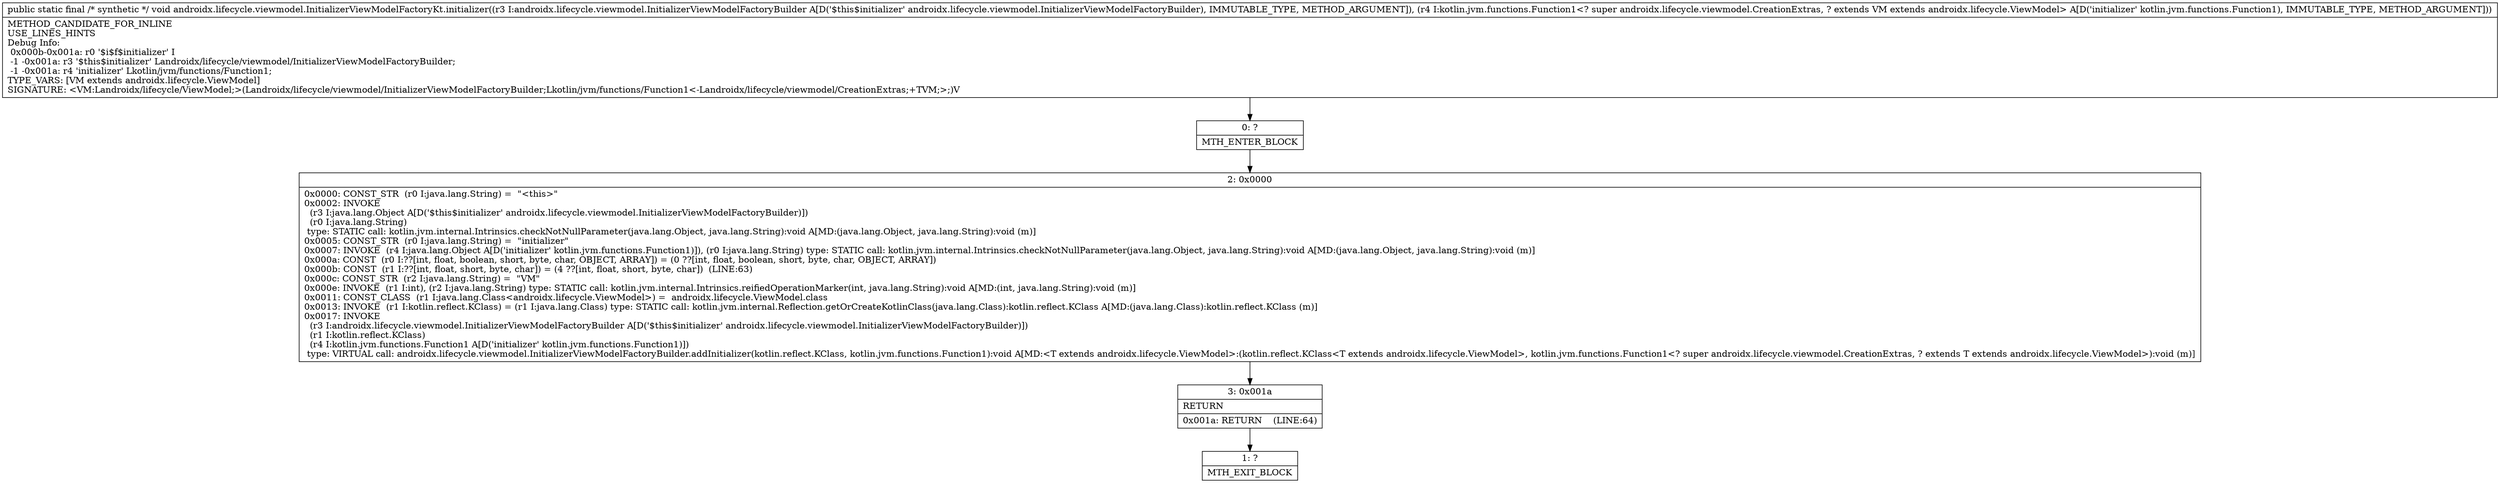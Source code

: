 digraph "CFG forandroidx.lifecycle.viewmodel.InitializerViewModelFactoryKt.initializer(Landroidx\/lifecycle\/viewmodel\/InitializerViewModelFactoryBuilder;Lkotlin\/jvm\/functions\/Function1;)V" {
Node_0 [shape=record,label="{0\:\ ?|MTH_ENTER_BLOCK\l}"];
Node_2 [shape=record,label="{2\:\ 0x0000|0x0000: CONST_STR  (r0 I:java.lang.String) =  \"\<this\>\" \l0x0002: INVOKE  \l  (r3 I:java.lang.Object A[D('$this$initializer' androidx.lifecycle.viewmodel.InitializerViewModelFactoryBuilder)])\l  (r0 I:java.lang.String)\l type: STATIC call: kotlin.jvm.internal.Intrinsics.checkNotNullParameter(java.lang.Object, java.lang.String):void A[MD:(java.lang.Object, java.lang.String):void (m)]\l0x0005: CONST_STR  (r0 I:java.lang.String) =  \"initializer\" \l0x0007: INVOKE  (r4 I:java.lang.Object A[D('initializer' kotlin.jvm.functions.Function1)]), (r0 I:java.lang.String) type: STATIC call: kotlin.jvm.internal.Intrinsics.checkNotNullParameter(java.lang.Object, java.lang.String):void A[MD:(java.lang.Object, java.lang.String):void (m)]\l0x000a: CONST  (r0 I:??[int, float, boolean, short, byte, char, OBJECT, ARRAY]) = (0 ??[int, float, boolean, short, byte, char, OBJECT, ARRAY]) \l0x000b: CONST  (r1 I:??[int, float, short, byte, char]) = (4 ??[int, float, short, byte, char])  (LINE:63)\l0x000c: CONST_STR  (r2 I:java.lang.String) =  \"VM\" \l0x000e: INVOKE  (r1 I:int), (r2 I:java.lang.String) type: STATIC call: kotlin.jvm.internal.Intrinsics.reifiedOperationMarker(int, java.lang.String):void A[MD:(int, java.lang.String):void (m)]\l0x0011: CONST_CLASS  (r1 I:java.lang.Class\<androidx.lifecycle.ViewModel\>) =  androidx.lifecycle.ViewModel.class \l0x0013: INVOKE  (r1 I:kotlin.reflect.KClass) = (r1 I:java.lang.Class) type: STATIC call: kotlin.jvm.internal.Reflection.getOrCreateKotlinClass(java.lang.Class):kotlin.reflect.KClass A[MD:(java.lang.Class):kotlin.reflect.KClass (m)]\l0x0017: INVOKE  \l  (r3 I:androidx.lifecycle.viewmodel.InitializerViewModelFactoryBuilder A[D('$this$initializer' androidx.lifecycle.viewmodel.InitializerViewModelFactoryBuilder)])\l  (r1 I:kotlin.reflect.KClass)\l  (r4 I:kotlin.jvm.functions.Function1 A[D('initializer' kotlin.jvm.functions.Function1)])\l type: VIRTUAL call: androidx.lifecycle.viewmodel.InitializerViewModelFactoryBuilder.addInitializer(kotlin.reflect.KClass, kotlin.jvm.functions.Function1):void A[MD:\<T extends androidx.lifecycle.ViewModel\>:(kotlin.reflect.KClass\<T extends androidx.lifecycle.ViewModel\>, kotlin.jvm.functions.Function1\<? super androidx.lifecycle.viewmodel.CreationExtras, ? extends T extends androidx.lifecycle.ViewModel\>):void (m)]\l}"];
Node_3 [shape=record,label="{3\:\ 0x001a|RETURN\l|0x001a: RETURN    (LINE:64)\l}"];
Node_1 [shape=record,label="{1\:\ ?|MTH_EXIT_BLOCK\l}"];
MethodNode[shape=record,label="{public static final \/* synthetic *\/ void androidx.lifecycle.viewmodel.InitializerViewModelFactoryKt.initializer((r3 I:androidx.lifecycle.viewmodel.InitializerViewModelFactoryBuilder A[D('$this$initializer' androidx.lifecycle.viewmodel.InitializerViewModelFactoryBuilder), IMMUTABLE_TYPE, METHOD_ARGUMENT]), (r4 I:kotlin.jvm.functions.Function1\<? super androidx.lifecycle.viewmodel.CreationExtras, ? extends VM extends androidx.lifecycle.ViewModel\> A[D('initializer' kotlin.jvm.functions.Function1), IMMUTABLE_TYPE, METHOD_ARGUMENT]))  | METHOD_CANDIDATE_FOR_INLINE\lUSE_LINES_HINTS\lDebug Info:\l  0x000b\-0x001a: r0 '$i$f$initializer' I\l  \-1 \-0x001a: r3 '$this$initializer' Landroidx\/lifecycle\/viewmodel\/InitializerViewModelFactoryBuilder;\l  \-1 \-0x001a: r4 'initializer' Lkotlin\/jvm\/functions\/Function1;\lTYPE_VARS: [VM extends androidx.lifecycle.ViewModel]\lSIGNATURE: \<VM:Landroidx\/lifecycle\/ViewModel;\>(Landroidx\/lifecycle\/viewmodel\/InitializerViewModelFactoryBuilder;Lkotlin\/jvm\/functions\/Function1\<\-Landroidx\/lifecycle\/viewmodel\/CreationExtras;+TVM;\>;)V\l}"];
MethodNode -> Node_0;Node_0 -> Node_2;
Node_2 -> Node_3;
Node_3 -> Node_1;
}

